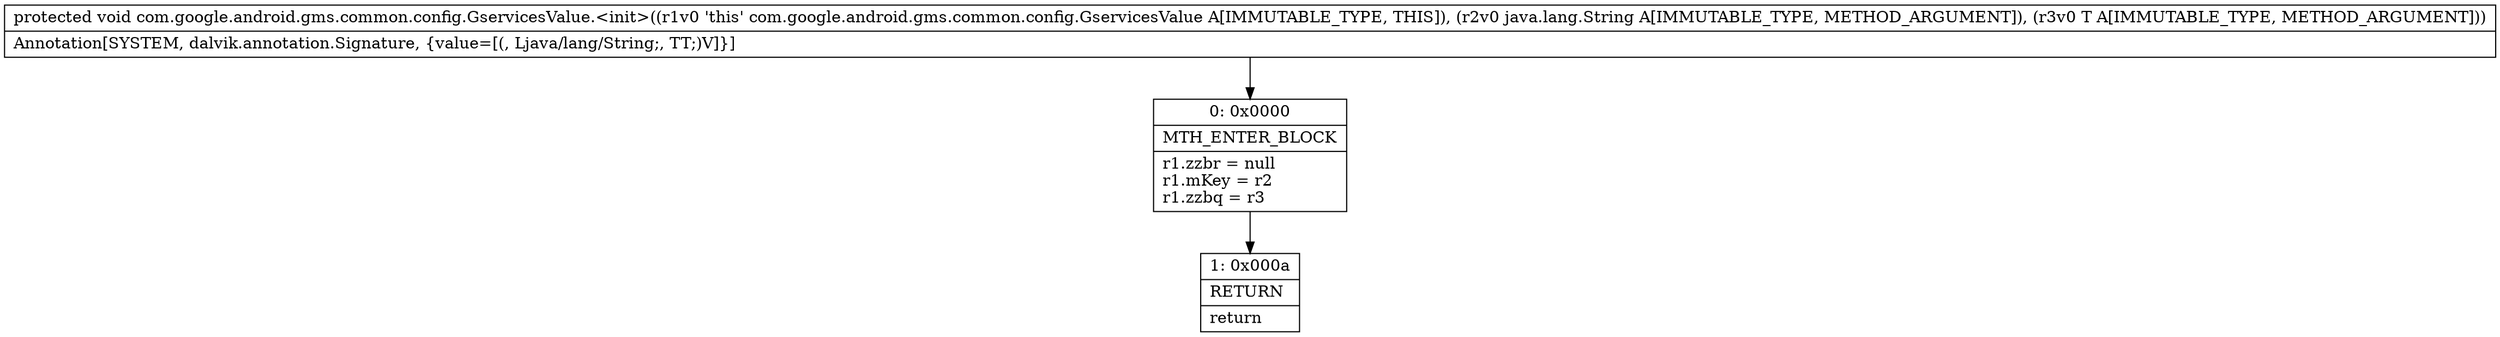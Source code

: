 digraph "CFG forcom.google.android.gms.common.config.GservicesValue.\<init\>(Ljava\/lang\/String;Ljava\/lang\/Object;)V" {
Node_0 [shape=record,label="{0\:\ 0x0000|MTH_ENTER_BLOCK\l|r1.zzbr = null\lr1.mKey = r2\lr1.zzbq = r3\l}"];
Node_1 [shape=record,label="{1\:\ 0x000a|RETURN\l|return\l}"];
MethodNode[shape=record,label="{protected void com.google.android.gms.common.config.GservicesValue.\<init\>((r1v0 'this' com.google.android.gms.common.config.GservicesValue A[IMMUTABLE_TYPE, THIS]), (r2v0 java.lang.String A[IMMUTABLE_TYPE, METHOD_ARGUMENT]), (r3v0 T A[IMMUTABLE_TYPE, METHOD_ARGUMENT]))  | Annotation[SYSTEM, dalvik.annotation.Signature, \{value=[(, Ljava\/lang\/String;, TT;)V]\}]\l}"];
MethodNode -> Node_0;
Node_0 -> Node_1;
}


